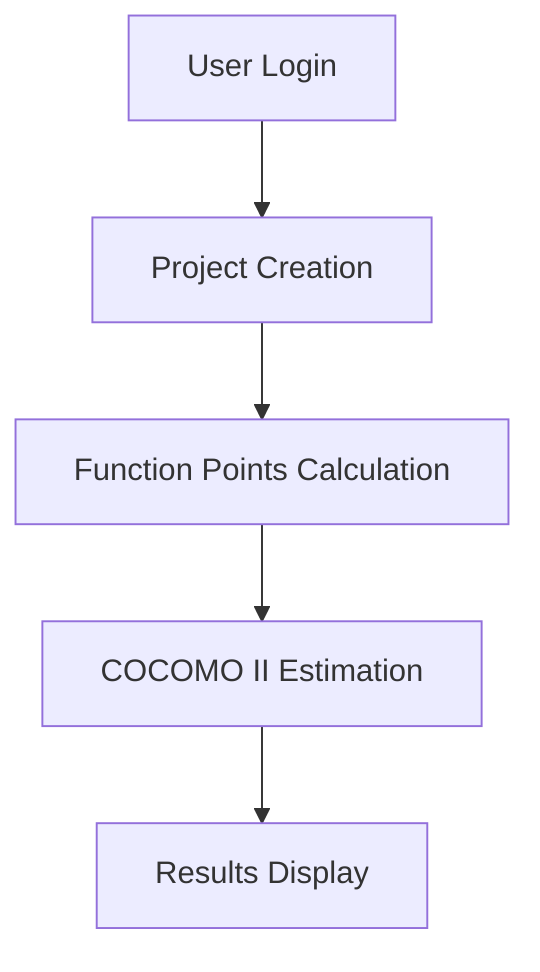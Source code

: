 graph TD;
    A[User Login] --> B[Project Creation];
    B --> C[Function Points Calculation];
    C --> D[COCOMO II Estimation];
    D --> E[Results Display];